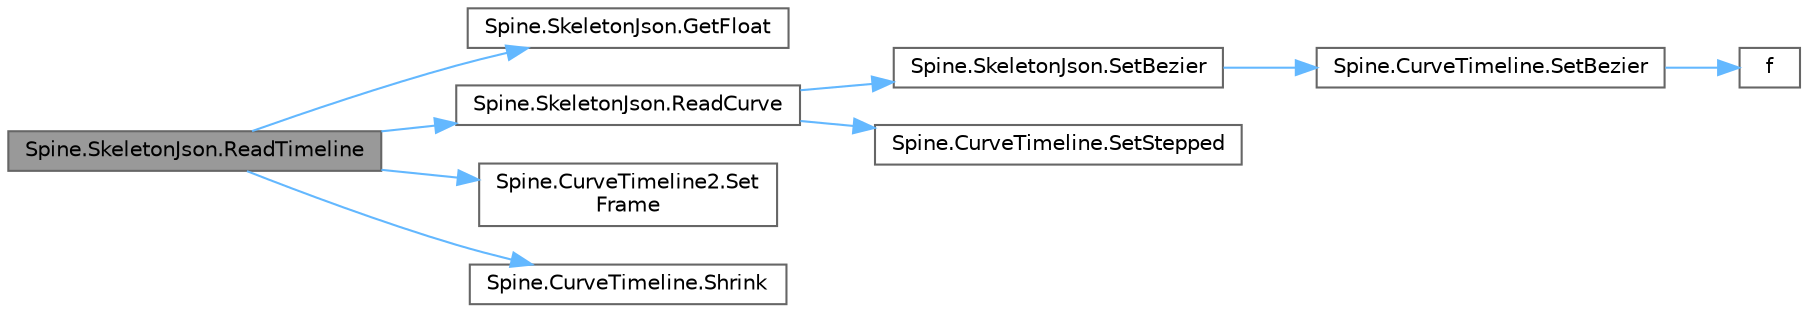 digraph "Spine.SkeletonJson.ReadTimeline"
{
 // LATEX_PDF_SIZE
  bgcolor="transparent";
  edge [fontname=Helvetica,fontsize=10,labelfontname=Helvetica,labelfontsize=10];
  node [fontname=Helvetica,fontsize=10,shape=box,height=0.2,width=0.4];
  rankdir="LR";
  Node1 [id="Node000001",label="Spine.SkeletonJson.ReadTimeline",height=0.2,width=0.4,color="gray40", fillcolor="grey60", style="filled", fontcolor="black",tooltip=" "];
  Node1 -> Node2 [id="edge1_Node000001_Node000002",color="steelblue1",style="solid",tooltip=" "];
  Node2 [id="Node000002",label="Spine.SkeletonJson.GetFloat",height=0.2,width=0.4,color="grey40", fillcolor="white", style="filled",URL="$class_spine_1_1_skeleton_json.html#a29c20e91461fdeca52dc9404f1b6677d",tooltip=" "];
  Node1 -> Node3 [id="edge2_Node000001_Node000003",color="steelblue1",style="solid",tooltip=" "];
  Node3 [id="Node000003",label="Spine.SkeletonJson.ReadCurve",height=0.2,width=0.4,color="grey40", fillcolor="white", style="filled",URL="$class_spine_1_1_skeleton_json.html#a03ea64c06a27dfb97b02eb26c9f6ded2",tooltip=" "];
  Node3 -> Node4 [id="edge3_Node000003_Node000004",color="steelblue1",style="solid",tooltip=" "];
  Node4 [id="Node000004",label="Spine.SkeletonJson.SetBezier",height=0.2,width=0.4,color="grey40", fillcolor="white", style="filled",URL="$class_spine_1_1_skeleton_json.html#a93b51a101bd2621a5aff972dfbd3d326",tooltip=" "];
  Node4 -> Node5 [id="edge4_Node000004_Node000005",color="steelblue1",style="solid",tooltip=" "];
  Node5 [id="Node000005",label="Spine.CurveTimeline.SetBezier",height=0.2,width=0.4,color="grey40", fillcolor="white", style="filled",URL="$class_spine_1_1_curve_timeline.html#a14cd4a3a6015c915726e66e72435e5fd",tooltip="Stores the segments for the specified Bezier curve. For timelines that modify multiple values,..."];
  Node5 -> Node6 [id="edge5_Node000005_Node000006",color="steelblue1",style="solid",tooltip=" "];
  Node6 [id="Node000006",label="f",height=0.2,width=0.4,color="grey40", fillcolor="white", style="filled",URL="$cxx11__tensor__map_8cpp.html#a7f507fea02198f6cb81c86640c7b1a4e",tooltip=" "];
  Node3 -> Node7 [id="edge6_Node000003_Node000007",color="steelblue1",style="solid",tooltip=" "];
  Node7 [id="Node000007",label="Spine.CurveTimeline.SetStepped",height=0.2,width=0.4,color="grey40", fillcolor="white", style="filled",URL="$class_spine_1_1_curve_timeline.html#a1b9ccce366163e04de7ad20c7370190b",tooltip="Sets the specified frame to stepped interpolation."];
  Node1 -> Node8 [id="edge7_Node000001_Node000008",color="steelblue1",style="solid",tooltip=" "];
  Node8 [id="Node000008",label="Spine.CurveTimeline2.Set\lFrame",height=0.2,width=0.4,color="grey40", fillcolor="white", style="filled",URL="$class_spine_1_1_curve_timeline2.html#a70968c0f2aa3cfa1be2b0e9911b37a76",tooltip="Sets the time and values for the specified frame."];
  Node1 -> Node9 [id="edge8_Node000001_Node000009",color="steelblue1",style="solid",tooltip=" "];
  Node9 [id="Node000009",label="Spine.CurveTimeline.Shrink",height=0.2,width=0.4,color="grey40", fillcolor="white", style="filled",URL="$class_spine_1_1_curve_timeline.html#adbcf2147bc99fbb320059c3bbc14ef7c",tooltip="Shrinks the storage for Bezier curves, for use when bezierCount (specified in the constructor) was la..."];
}
